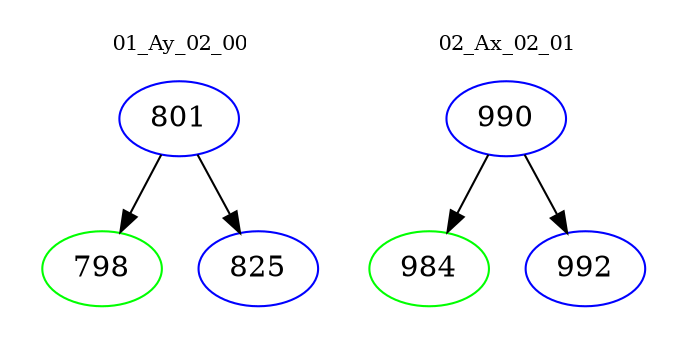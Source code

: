 digraph{
subgraph cluster_0 {
color = white
label = "01_Ay_02_00";
fontsize=10;
T0_801 [label="801", color="blue"]
T0_801 -> T0_798 [color="black"]
T0_798 [label="798", color="green"]
T0_801 -> T0_825 [color="black"]
T0_825 [label="825", color="blue"]
}
subgraph cluster_1 {
color = white
label = "02_Ax_02_01";
fontsize=10;
T1_990 [label="990", color="blue"]
T1_990 -> T1_984 [color="black"]
T1_984 [label="984", color="green"]
T1_990 -> T1_992 [color="black"]
T1_992 [label="992", color="blue"]
}
}
